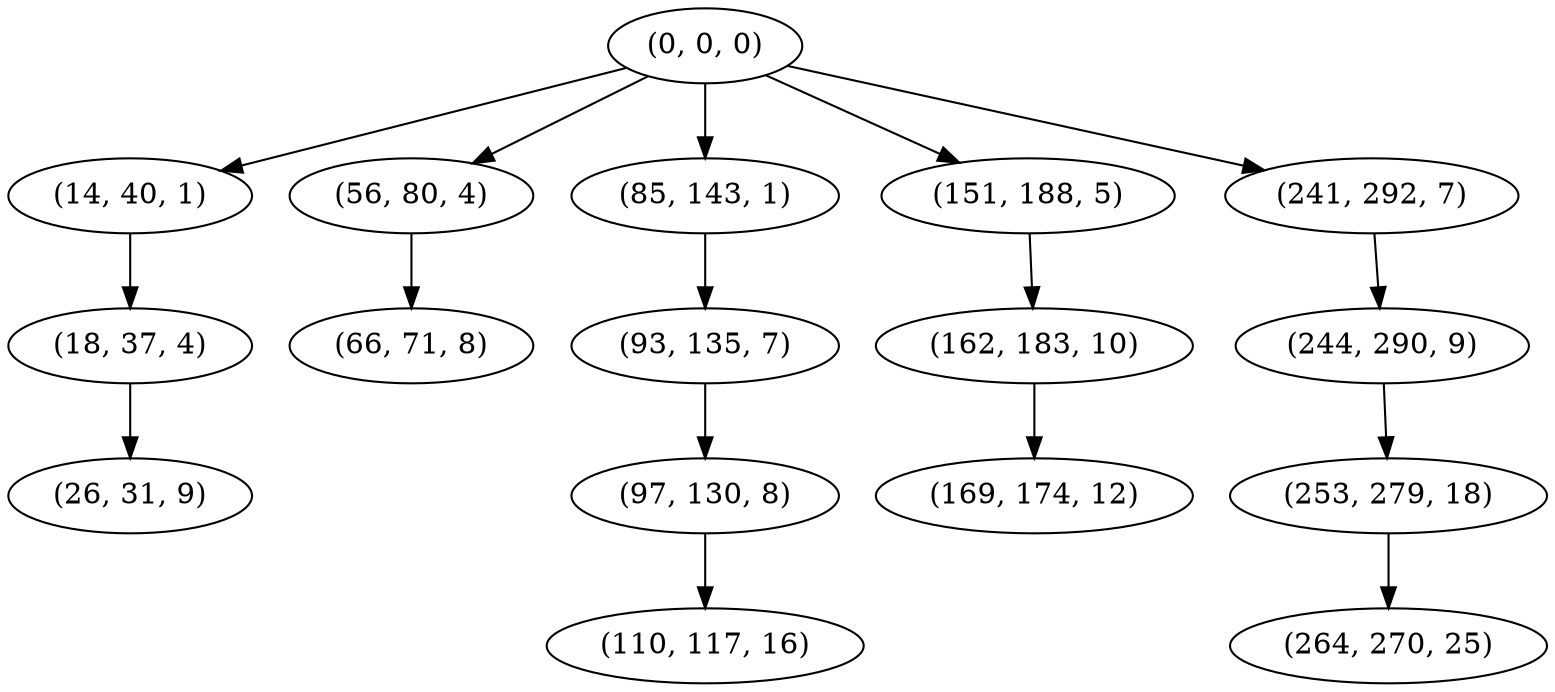 digraph tree {
    "(0, 0, 0)";
    "(14, 40, 1)";
    "(18, 37, 4)";
    "(26, 31, 9)";
    "(56, 80, 4)";
    "(66, 71, 8)";
    "(85, 143, 1)";
    "(93, 135, 7)";
    "(97, 130, 8)";
    "(110, 117, 16)";
    "(151, 188, 5)";
    "(162, 183, 10)";
    "(169, 174, 12)";
    "(241, 292, 7)";
    "(244, 290, 9)";
    "(253, 279, 18)";
    "(264, 270, 25)";
    "(0, 0, 0)" -> "(14, 40, 1)";
    "(0, 0, 0)" -> "(56, 80, 4)";
    "(0, 0, 0)" -> "(85, 143, 1)";
    "(0, 0, 0)" -> "(151, 188, 5)";
    "(0, 0, 0)" -> "(241, 292, 7)";
    "(14, 40, 1)" -> "(18, 37, 4)";
    "(18, 37, 4)" -> "(26, 31, 9)";
    "(56, 80, 4)" -> "(66, 71, 8)";
    "(85, 143, 1)" -> "(93, 135, 7)";
    "(93, 135, 7)" -> "(97, 130, 8)";
    "(97, 130, 8)" -> "(110, 117, 16)";
    "(151, 188, 5)" -> "(162, 183, 10)";
    "(162, 183, 10)" -> "(169, 174, 12)";
    "(241, 292, 7)" -> "(244, 290, 9)";
    "(244, 290, 9)" -> "(253, 279, 18)";
    "(253, 279, 18)" -> "(264, 270, 25)";
}

